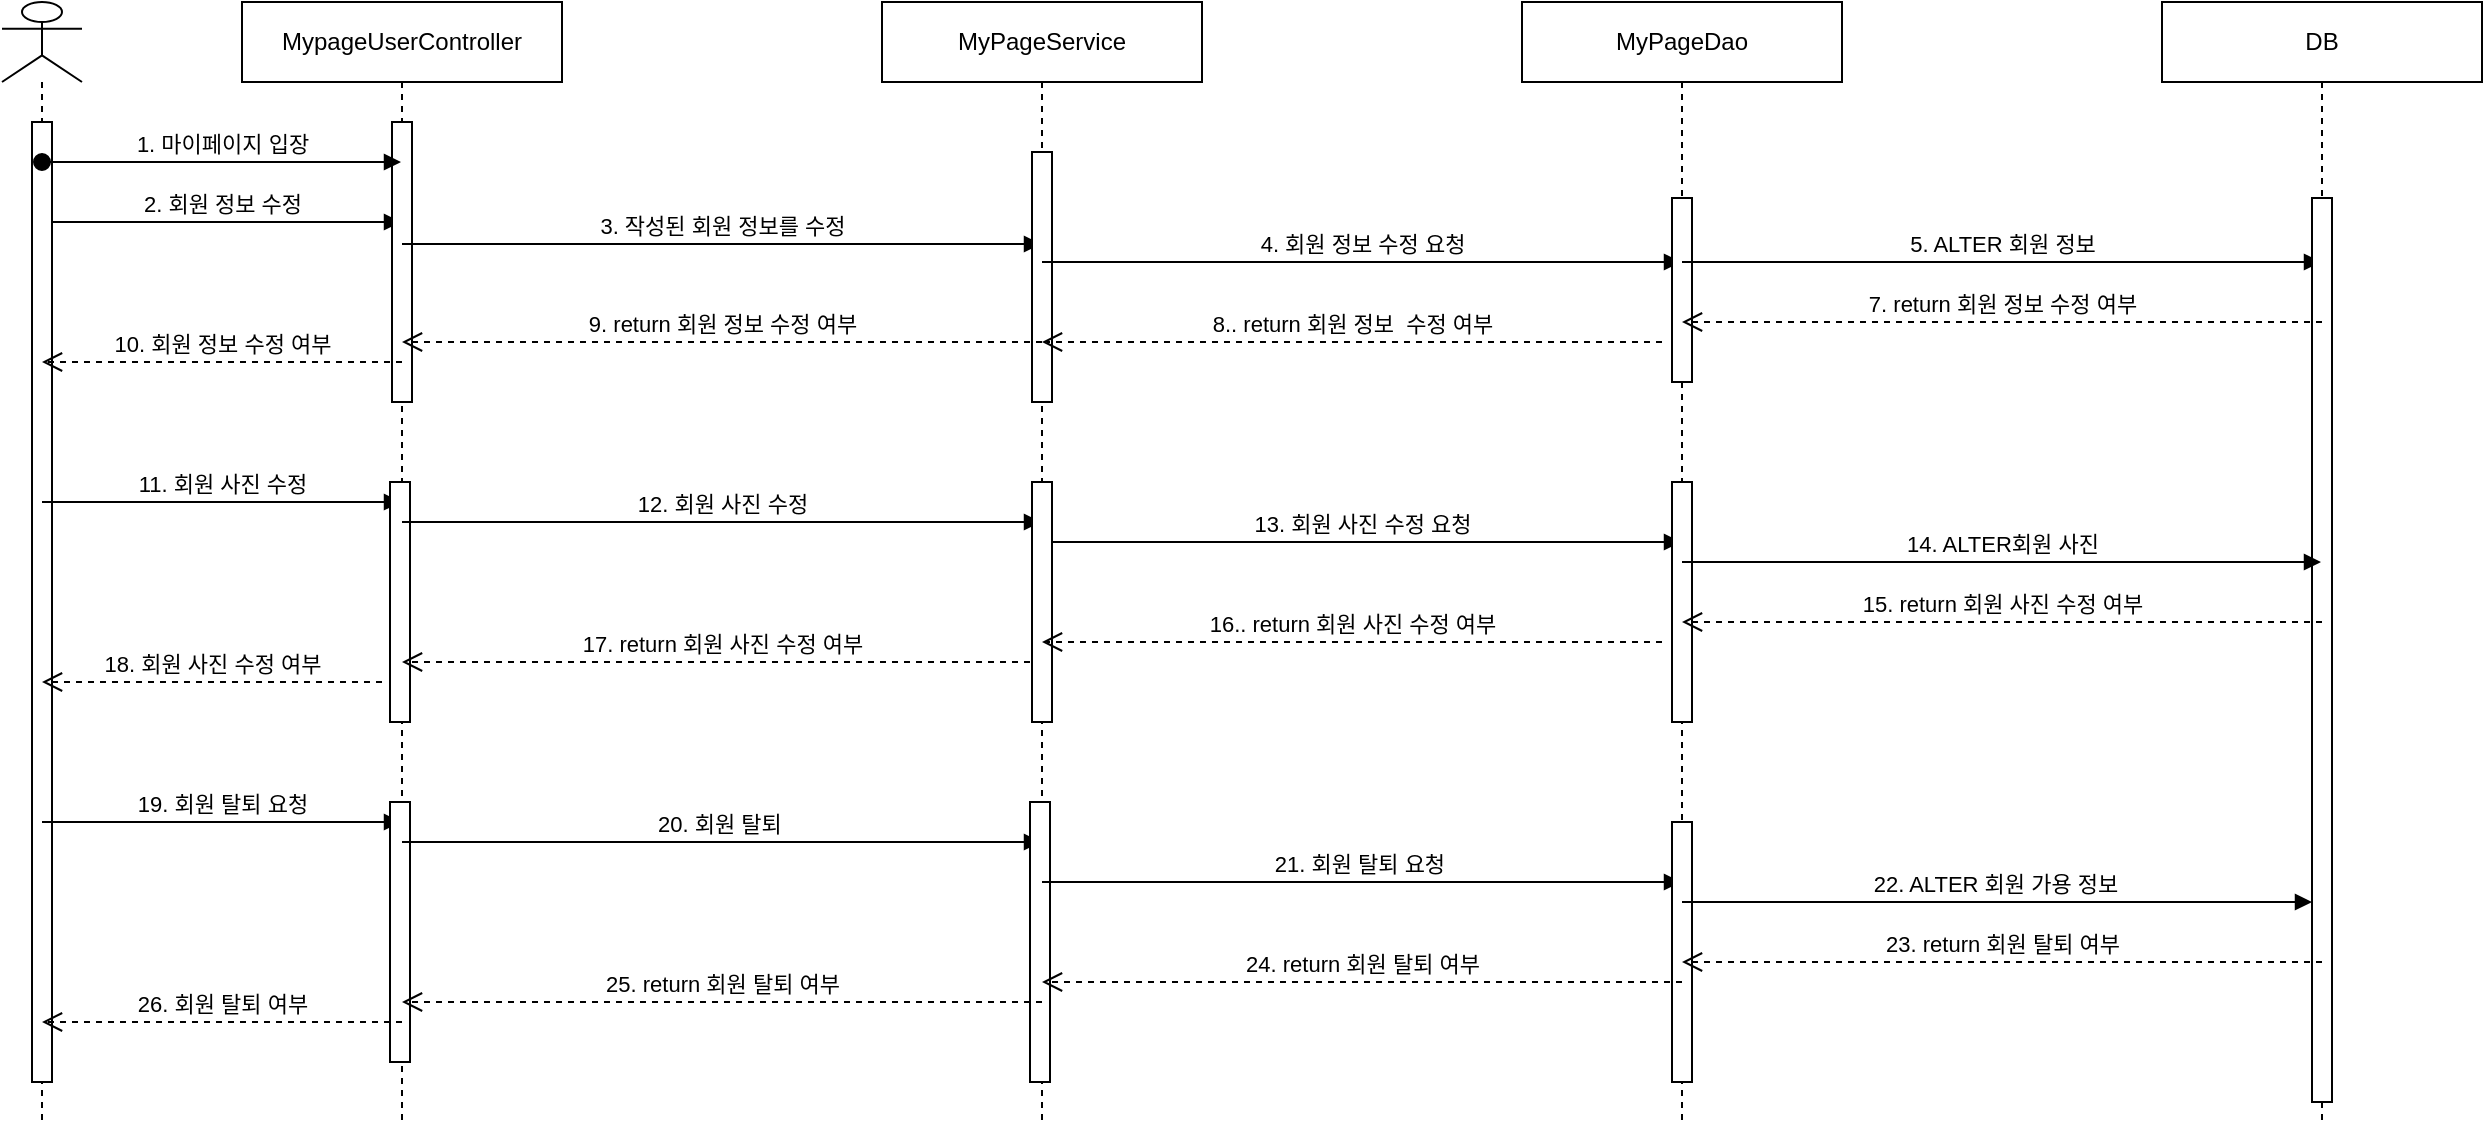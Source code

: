 <mxfile version="13.6.2" type="device" pages="4"><diagram id="kgpKYQtTHZ0yAKxKKP6v" name="Page-1"><mxGraphModel dx="1673" dy="832" grid="1" gridSize="10" guides="1" tooltips="1" connect="1" arrows="1" fold="1" page="1" pageScale="1" pageWidth="850" pageHeight="1100" math="0" shadow="0"><root><mxCell id="0"/><mxCell id="1" parent="0"/><mxCell id="eC_okCgWosBg_Hj4-I5X-3" value="" style="shape=umlLifeline;participant=umlActor;perimeter=lifelinePerimeter;whiteSpace=wrap;html=1;container=1;collapsible=0;recursiveResize=0;verticalAlign=top;spacingTop=36;outlineConnect=0;" vertex="1" parent="1"><mxGeometry x="80" y="40" width="40" height="560" as="geometry"/></mxCell><mxCell id="eC_okCgWosBg_Hj4-I5X-13" value="2. 회원 정보 수정" style="html=1;verticalAlign=bottom;endArrow=block;" edge="1" parent="eC_okCgWosBg_Hj4-I5X-3" target="eC_okCgWosBg_Hj4-I5X-4"><mxGeometry width="80" relative="1" as="geometry"><mxPoint x="20" y="110" as="sourcePoint"/><mxPoint x="100" y="110" as="targetPoint"/></mxGeometry></mxCell><mxCell id="eC_okCgWosBg_Hj4-I5X-21" value="" style="html=1;points=[];perimeter=orthogonalPerimeter;" vertex="1" parent="eC_okCgWosBg_Hj4-I5X-3"><mxGeometry x="15" y="60" width="10" height="480" as="geometry"/></mxCell><mxCell id="eC_okCgWosBg_Hj4-I5X-26" value="11. 회원 사진 수정" style="html=1;verticalAlign=bottom;endArrow=block;" edge="1" parent="eC_okCgWosBg_Hj4-I5X-3" target="eC_okCgWosBg_Hj4-I5X-4"><mxGeometry width="80" relative="1" as="geometry"><mxPoint x="20" y="250" as="sourcePoint"/><mxPoint x="100" y="250" as="targetPoint"/></mxGeometry></mxCell><mxCell id="eC_okCgWosBg_Hj4-I5X-35" value="19. 회원 탈퇴 요청" style="html=1;verticalAlign=bottom;endArrow=block;" edge="1" parent="eC_okCgWosBg_Hj4-I5X-3" target="eC_okCgWosBg_Hj4-I5X-4"><mxGeometry width="80" relative="1" as="geometry"><mxPoint x="20" y="410" as="sourcePoint"/><mxPoint x="100" y="410" as="targetPoint"/></mxGeometry></mxCell><mxCell id="eC_okCgWosBg_Hj4-I5X-4" value="MypageUserController" style="shape=umlLifeline;perimeter=lifelinePerimeter;whiteSpace=wrap;html=1;container=1;collapsible=0;recursiveResize=0;outlineConnect=0;" vertex="1" parent="1"><mxGeometry x="200" y="40" width="160" height="560" as="geometry"/></mxCell><mxCell id="eC_okCgWosBg_Hj4-I5X-9" value="" style="html=1;points=[];perimeter=orthogonalPerimeter;" vertex="1" parent="eC_okCgWosBg_Hj4-I5X-4"><mxGeometry x="75" y="60" width="10" height="140" as="geometry"/></mxCell><mxCell id="eC_okCgWosBg_Hj4-I5X-11" value="3. 작성된 회원 정보를 수정" style="html=1;verticalAlign=bottom;endArrow=block;" edge="1" parent="eC_okCgWosBg_Hj4-I5X-4"><mxGeometry width="80" relative="1" as="geometry"><mxPoint x="80" y="121" as="sourcePoint"/><mxPoint x="399.5" y="121" as="targetPoint"/></mxGeometry></mxCell><mxCell id="eC_okCgWosBg_Hj4-I5X-22" value="10. 회원 정보 수정 여부" style="html=1;verticalAlign=bottom;endArrow=open;dashed=1;endSize=8;" edge="1" parent="eC_okCgWosBg_Hj4-I5X-4" target="eC_okCgWosBg_Hj4-I5X-3"><mxGeometry relative="1" as="geometry"><mxPoint x="80" y="180" as="sourcePoint"/><mxPoint y="180" as="targetPoint"/></mxGeometry></mxCell><mxCell id="eC_okCgWosBg_Hj4-I5X-23" value="" style="html=1;points=[];perimeter=orthogonalPerimeter;" vertex="1" parent="eC_okCgWosBg_Hj4-I5X-4"><mxGeometry x="74" y="240" width="10" height="120" as="geometry"/></mxCell><mxCell id="eC_okCgWosBg_Hj4-I5X-24" value="" style="html=1;points=[];perimeter=orthogonalPerimeter;" vertex="1" parent="eC_okCgWosBg_Hj4-I5X-4"><mxGeometry x="74" y="400" width="10" height="130" as="geometry"/></mxCell><mxCell id="eC_okCgWosBg_Hj4-I5X-27" value="12. 회원 사진 수정" style="html=1;verticalAlign=bottom;endArrow=block;" edge="1" parent="eC_okCgWosBg_Hj4-I5X-4" target="eC_okCgWosBg_Hj4-I5X-6"><mxGeometry width="80" relative="1" as="geometry"><mxPoint x="80" y="260" as="sourcePoint"/><mxPoint x="160" y="260" as="targetPoint"/></mxGeometry></mxCell><mxCell id="eC_okCgWosBg_Hj4-I5X-37" value="20. 회원 탈퇴&amp;nbsp;" style="html=1;verticalAlign=bottom;endArrow=block;" edge="1" parent="eC_okCgWosBg_Hj4-I5X-4" target="eC_okCgWosBg_Hj4-I5X-6"><mxGeometry width="80" relative="1" as="geometry"><mxPoint x="80" y="420" as="sourcePoint"/><mxPoint x="160" y="420" as="targetPoint"/></mxGeometry></mxCell><mxCell id="eC_okCgWosBg_Hj4-I5X-44" value="26. 회원 탈퇴 여부" style="html=1;verticalAlign=bottom;endArrow=open;dashed=1;endSize=8;" edge="1" parent="eC_okCgWosBg_Hj4-I5X-4" target="eC_okCgWosBg_Hj4-I5X-3"><mxGeometry relative="1" as="geometry"><mxPoint x="80" y="510" as="sourcePoint"/><mxPoint y="510" as="targetPoint"/></mxGeometry></mxCell><mxCell id="eC_okCgWosBg_Hj4-I5X-5" value="1. 마이페이지 입장" style="html=1;verticalAlign=bottom;startArrow=oval;startFill=1;endArrow=block;startSize=8;" edge="1" parent="1" target="eC_okCgWosBg_Hj4-I5X-4"><mxGeometry width="60" relative="1" as="geometry"><mxPoint x="100" y="120" as="sourcePoint"/><mxPoint x="160" y="120" as="targetPoint"/></mxGeometry></mxCell><mxCell id="eC_okCgWosBg_Hj4-I5X-6" value="MyPageService" style="shape=umlLifeline;perimeter=lifelinePerimeter;whiteSpace=wrap;html=1;container=1;collapsible=0;recursiveResize=0;outlineConnect=0;" vertex="1" parent="1"><mxGeometry x="520" y="40" width="160" height="560" as="geometry"/></mxCell><mxCell id="eC_okCgWosBg_Hj4-I5X-12" value="" style="html=1;points=[];perimeter=orthogonalPerimeter;" vertex="1" parent="eC_okCgWosBg_Hj4-I5X-6"><mxGeometry x="75" y="75" width="10" height="125" as="geometry"/></mxCell><mxCell id="eC_okCgWosBg_Hj4-I5X-14" value="4. 회원 정보 수정 요청" style="html=1;verticalAlign=bottom;endArrow=block;" edge="1" parent="eC_okCgWosBg_Hj4-I5X-6" target="eC_okCgWosBg_Hj4-I5X-7"><mxGeometry width="80" relative="1" as="geometry"><mxPoint x="80" y="130" as="sourcePoint"/><mxPoint x="160" y="130" as="targetPoint"/></mxGeometry></mxCell><mxCell id="eC_okCgWosBg_Hj4-I5X-20" value="9. return 회원 정보 수정 여부" style="html=1;verticalAlign=bottom;endArrow=open;dashed=1;endSize=8;" edge="1" parent="eC_okCgWosBg_Hj4-I5X-6" target="eC_okCgWosBg_Hj4-I5X-4"><mxGeometry relative="1" as="geometry"><mxPoint x="80" y="170" as="sourcePoint"/><mxPoint y="170" as="targetPoint"/></mxGeometry></mxCell><mxCell id="eC_okCgWosBg_Hj4-I5X-29" value="13. 회원 사진 수정 요청" style="html=1;verticalAlign=bottom;endArrow=block;" edge="1" parent="eC_okCgWosBg_Hj4-I5X-6" target="eC_okCgWosBg_Hj4-I5X-7"><mxGeometry width="80" relative="1" as="geometry"><mxPoint x="80" y="270" as="sourcePoint"/><mxPoint x="160" y="270" as="targetPoint"/></mxGeometry></mxCell><mxCell id="eC_okCgWosBg_Hj4-I5X-33" value="17. return 회원 사진 수정 여부" style="html=1;verticalAlign=bottom;endArrow=open;dashed=1;endSize=8;" edge="1" parent="eC_okCgWosBg_Hj4-I5X-6" target="eC_okCgWosBg_Hj4-I5X-4"><mxGeometry relative="1" as="geometry"><mxPoint x="80" y="330" as="sourcePoint"/><mxPoint y="330" as="targetPoint"/></mxGeometry></mxCell><mxCell id="eC_okCgWosBg_Hj4-I5X-36" value="" style="html=1;points=[];perimeter=orthogonalPerimeter;" vertex="1" parent="eC_okCgWosBg_Hj4-I5X-6"><mxGeometry x="74" y="400" width="10" height="140" as="geometry"/></mxCell><mxCell id="eC_okCgWosBg_Hj4-I5X-38" value="21. 회원 탈퇴 요청&amp;nbsp;" style="html=1;verticalAlign=bottom;endArrow=block;" edge="1" parent="eC_okCgWosBg_Hj4-I5X-6" target="eC_okCgWosBg_Hj4-I5X-7"><mxGeometry width="80" relative="1" as="geometry"><mxPoint x="80" y="440" as="sourcePoint"/><mxPoint x="160" y="440" as="targetPoint"/></mxGeometry></mxCell><mxCell id="eC_okCgWosBg_Hj4-I5X-43" value="25. return 회원 탈퇴 여부" style="html=1;verticalAlign=bottom;endArrow=open;dashed=1;endSize=8;" edge="1" parent="eC_okCgWosBg_Hj4-I5X-6" target="eC_okCgWosBg_Hj4-I5X-4"><mxGeometry relative="1" as="geometry"><mxPoint x="80" y="500" as="sourcePoint"/><mxPoint y="500" as="targetPoint"/></mxGeometry></mxCell><mxCell id="eC_okCgWosBg_Hj4-I5X-7" value="MyPageDao" style="shape=umlLifeline;perimeter=lifelinePerimeter;whiteSpace=wrap;html=1;container=1;collapsible=0;recursiveResize=0;outlineConnect=0;" vertex="1" parent="1"><mxGeometry x="840" y="40" width="160" height="560" as="geometry"/></mxCell><mxCell id="eC_okCgWosBg_Hj4-I5X-15" value="" style="html=1;points=[];perimeter=orthogonalPerimeter;" vertex="1" parent="eC_okCgWosBg_Hj4-I5X-7"><mxGeometry x="75" y="98" width="10" height="92" as="geometry"/></mxCell><mxCell id="eC_okCgWosBg_Hj4-I5X-17" value="5. ALTER 회원 정보" style="html=1;verticalAlign=bottom;endArrow=block;" edge="1" parent="eC_okCgWosBg_Hj4-I5X-7" target="eC_okCgWosBg_Hj4-I5X-8"><mxGeometry width="80" relative="1" as="geometry"><mxPoint x="80" y="130" as="sourcePoint"/><mxPoint x="160" y="130" as="targetPoint"/></mxGeometry></mxCell><mxCell id="eC_okCgWosBg_Hj4-I5X-28" value="" style="html=1;points=[];perimeter=orthogonalPerimeter;" vertex="1" parent="eC_okCgWosBg_Hj4-I5X-7"><mxGeometry x="75" y="240" width="10" height="120" as="geometry"/></mxCell><mxCell id="eC_okCgWosBg_Hj4-I5X-39" value="" style="html=1;points=[];perimeter=orthogonalPerimeter;" vertex="1" parent="eC_okCgWosBg_Hj4-I5X-7"><mxGeometry x="75" y="410" width="10" height="130" as="geometry"/></mxCell><mxCell id="eC_okCgWosBg_Hj4-I5X-40" value="22. ALTER 회원 가용 정보&amp;nbsp;" style="html=1;verticalAlign=bottom;endArrow=block;" edge="1" parent="eC_okCgWosBg_Hj4-I5X-7" target="eC_okCgWosBg_Hj4-I5X-16"><mxGeometry width="80" relative="1" as="geometry"><mxPoint x="80" y="450" as="sourcePoint"/><mxPoint x="160" y="450" as="targetPoint"/></mxGeometry></mxCell><mxCell id="eC_okCgWosBg_Hj4-I5X-42" value="24. return 회원 탈퇴 여부" style="html=1;verticalAlign=bottom;endArrow=open;dashed=1;endSize=8;" edge="1" parent="eC_okCgWosBg_Hj4-I5X-7" target="eC_okCgWosBg_Hj4-I5X-6"><mxGeometry relative="1" as="geometry"><mxPoint x="80" y="490" as="sourcePoint"/><mxPoint y="490" as="targetPoint"/></mxGeometry></mxCell><mxCell id="eC_okCgWosBg_Hj4-I5X-8" value="DB" style="shape=umlLifeline;perimeter=lifelinePerimeter;whiteSpace=wrap;html=1;container=1;collapsible=0;recursiveResize=0;outlineConnect=0;" vertex="1" parent="1"><mxGeometry x="1160" y="40" width="160" height="560" as="geometry"/></mxCell><mxCell id="eC_okCgWosBg_Hj4-I5X-16" value="" style="html=1;points=[];perimeter=orthogonalPerimeter;" vertex="1" parent="eC_okCgWosBg_Hj4-I5X-8"><mxGeometry x="75" y="98" width="10" height="452" as="geometry"/></mxCell><mxCell id="eC_okCgWosBg_Hj4-I5X-18" value="7. return 회원 정보 수정 여부" style="html=1;verticalAlign=bottom;endArrow=open;dashed=1;endSize=8;" edge="1" parent="eC_okCgWosBg_Hj4-I5X-8" target="eC_okCgWosBg_Hj4-I5X-7"><mxGeometry relative="1" as="geometry"><mxPoint x="80" y="160" as="sourcePoint"/><mxPoint y="160" as="targetPoint"/></mxGeometry></mxCell><mxCell id="eC_okCgWosBg_Hj4-I5X-31" value="15. return 회원 사진 수정 여부" style="html=1;verticalAlign=bottom;endArrow=open;dashed=1;endSize=8;" edge="1" parent="eC_okCgWosBg_Hj4-I5X-8" target="eC_okCgWosBg_Hj4-I5X-7"><mxGeometry relative="1" as="geometry"><mxPoint x="80" y="310" as="sourcePoint"/><mxPoint y="310" as="targetPoint"/></mxGeometry></mxCell><mxCell id="eC_okCgWosBg_Hj4-I5X-41" value="23. return 회원 탈퇴 여부" style="html=1;verticalAlign=bottom;endArrow=open;dashed=1;endSize=8;" edge="1" parent="eC_okCgWosBg_Hj4-I5X-8" target="eC_okCgWosBg_Hj4-I5X-7"><mxGeometry relative="1" as="geometry"><mxPoint x="80" y="480" as="sourcePoint"/><mxPoint y="480" as="targetPoint"/></mxGeometry></mxCell><mxCell id="eC_okCgWosBg_Hj4-I5X-19" value="8.. return 회원 정보&amp;nbsp; 수정 여부" style="html=1;verticalAlign=bottom;endArrow=open;dashed=1;endSize=8;" edge="1" parent="1" target="eC_okCgWosBg_Hj4-I5X-6"><mxGeometry relative="1" as="geometry"><mxPoint x="910" y="210" as="sourcePoint"/><mxPoint x="830" y="210" as="targetPoint"/></mxGeometry></mxCell><mxCell id="eC_okCgWosBg_Hj4-I5X-25" value="" style="html=1;points=[];perimeter=orthogonalPerimeter;" vertex="1" parent="1"><mxGeometry x="595" y="280" width="10" height="120" as="geometry"/></mxCell><mxCell id="eC_okCgWosBg_Hj4-I5X-30" value="14. ALTER회원 사진" style="html=1;verticalAlign=bottom;endArrow=block;" edge="1" parent="1" source="eC_okCgWosBg_Hj4-I5X-7" target="eC_okCgWosBg_Hj4-I5X-8"><mxGeometry width="80" relative="1" as="geometry"><mxPoint x="960" y="320" as="sourcePoint"/><mxPoint x="990" y="320" as="targetPoint"/></mxGeometry></mxCell><mxCell id="eC_okCgWosBg_Hj4-I5X-32" value="16.. return 회원 사진 수정 여부" style="html=1;verticalAlign=bottom;endArrow=open;dashed=1;endSize=8;" edge="1" parent="1" target="eC_okCgWosBg_Hj4-I5X-6"><mxGeometry relative="1" as="geometry"><mxPoint x="910" y="360" as="sourcePoint"/><mxPoint x="830" y="360" as="targetPoint"/></mxGeometry></mxCell><mxCell id="eC_okCgWosBg_Hj4-I5X-34" value="18. 회원 사진 수정 여부" style="html=1;verticalAlign=bottom;endArrow=open;dashed=1;endSize=8;" edge="1" parent="1" target="eC_okCgWosBg_Hj4-I5X-3"><mxGeometry relative="1" as="geometry"><mxPoint x="270" y="380" as="sourcePoint"/><mxPoint x="190" y="380" as="targetPoint"/></mxGeometry></mxCell></root></mxGraphModel></diagram><diagram id="vjr-EgpNtRM4bZdEem1f" name="Page-2"><mxGraphModel dx="1422" dy="707" grid="1" gridSize="10" guides="1" tooltips="1" connect="1" arrows="1" fold="1" page="1" pageScale="1" pageWidth="827" pageHeight="1169" math="0" shadow="0"><root><mxCell id="rtmdli0XqZvMFBu3m4T_-0"/><mxCell id="rtmdli0XqZvMFBu3m4T_-1" parent="rtmdli0XqZvMFBu3m4T_-0"/><mxCell id="3l-BgpG4sRQd1noWU9ol-0" value="" style="shape=umlLifeline;participant=umlActor;perimeter=lifelinePerimeter;whiteSpace=wrap;html=1;container=1;collapsible=0;recursiveResize=0;verticalAlign=top;spacingTop=36;outlineConnect=0;" vertex="1" parent="rtmdli0XqZvMFBu3m4T_-1"><mxGeometry x="80" y="40" width="40" height="680" as="geometry"/></mxCell><mxCell id="3l-BgpG4sRQd1noWU9ol-2" value="" style="html=1;points=[];perimeter=orthogonalPerimeter;" vertex="1" parent="3l-BgpG4sRQd1noWU9ol-0"><mxGeometry x="15" y="60" width="10" height="600" as="geometry"/></mxCell><mxCell id="3l-BgpG4sRQd1noWU9ol-3" value="9. QnA 디테일 보기" style="html=1;verticalAlign=bottom;endArrow=block;" edge="1" parent="3l-BgpG4sRQd1noWU9ol-0"><mxGeometry width="80" relative="1" as="geometry"><mxPoint x="20" y="225" as="sourcePoint"/><mxPoint x="199.5" y="225" as="targetPoint"/></mxGeometry></mxCell><mxCell id="3l-BgpG4sRQd1noWU9ol-4" value="17. QnA작성하기" style="html=1;verticalAlign=bottom;endArrow=block;" edge="1" parent="3l-BgpG4sRQd1noWU9ol-0"><mxGeometry width="80" relative="1" as="geometry"><mxPoint x="20.5" y="360" as="sourcePoint"/><mxPoint x="200" y="360" as="targetPoint"/></mxGeometry></mxCell><mxCell id="3l-BgpG4sRQd1noWU9ol-44" value="25. QnA 수정하기" style="html=1;verticalAlign=bottom;endArrow=block;" edge="1" parent="3l-BgpG4sRQd1noWU9ol-0" target="3l-BgpG4sRQd1noWU9ol-5"><mxGeometry width="80" relative="1" as="geometry"><mxPoint x="20" y="490" as="sourcePoint"/><mxPoint x="100" y="490" as="targetPoint"/></mxGeometry></mxCell><mxCell id="3l-BgpG4sRQd1noWU9ol-5" value="MypageO3Controller" style="shape=umlLifeline;perimeter=lifelinePerimeter;whiteSpace=wrap;html=1;container=1;collapsible=0;recursiveResize=0;outlineConnect=0;" vertex="1" parent="rtmdli0XqZvMFBu3m4T_-1"><mxGeometry x="200" y="40" width="160" height="700" as="geometry"/></mxCell><mxCell id="3l-BgpG4sRQd1noWU9ol-6" value="" style="html=1;points=[];perimeter=orthogonalPerimeter;" vertex="1" parent="3l-BgpG4sRQd1noWU9ol-5"><mxGeometry x="75" y="60" width="10" height="140" as="geometry"/></mxCell><mxCell id="3l-BgpG4sRQd1noWU9ol-8" value="8. QnA 목록" style="html=1;verticalAlign=bottom;endArrow=open;dashed=1;endSize=8;" edge="1" parent="3l-BgpG4sRQd1noWU9ol-5"><mxGeometry relative="1" as="geometry"><mxPoint x="80" y="171" as="sourcePoint"/><mxPoint x="-100.5" y="171" as="targetPoint"/></mxGeometry></mxCell><mxCell id="3l-BgpG4sRQd1noWU9ol-9" value="" style="html=1;points=[];perimeter=orthogonalPerimeter;" vertex="1" parent="3l-BgpG4sRQd1noWU9ol-5"><mxGeometry x="74" y="215" width="10" height="120" as="geometry"/></mxCell><mxCell id="3l-BgpG4sRQd1noWU9ol-10" value="" style="html=1;points=[];perimeter=orthogonalPerimeter;" vertex="1" parent="3l-BgpG4sRQd1noWU9ol-5"><mxGeometry x="74.5" y="350" width="10" height="110" as="geometry"/></mxCell><mxCell id="3l-BgpG4sRQd1noWU9ol-11" value="10. QnA 상세 정보 조회" style="html=1;verticalAlign=bottom;endArrow=block;" edge="1" parent="3l-BgpG4sRQd1noWU9ol-5"><mxGeometry width="80" relative="1" as="geometry"><mxPoint x="80" y="235" as="sourcePoint"/><mxPoint x="399.5" y="235" as="targetPoint"/></mxGeometry></mxCell><mxCell id="3l-BgpG4sRQd1noWU9ol-12" value="18. QnA 삽입 요청" style="html=1;verticalAlign=bottom;endArrow=block;" edge="1" parent="3l-BgpG4sRQd1noWU9ol-5"><mxGeometry width="80" relative="1" as="geometry"><mxPoint x="80.5" y="370" as="sourcePoint"/><mxPoint x="400" y="370" as="targetPoint"/></mxGeometry></mxCell><mxCell id="3l-BgpG4sRQd1noWU9ol-13" value="24.&amp;nbsp;&amp;nbsp;QnA 등록 여부" style="html=1;verticalAlign=bottom;endArrow=open;dashed=1;endSize=8;" edge="1" parent="3l-BgpG4sRQd1noWU9ol-5"><mxGeometry relative="1" as="geometry"><mxPoint x="80.5" y="444" as="sourcePoint"/><mxPoint x="-100" y="444" as="targetPoint"/></mxGeometry></mxCell><mxCell id="3l-BgpG4sRQd1noWU9ol-43" value="" style="html=1;points=[];perimeter=orthogonalPerimeter;" vertex="1" parent="3l-BgpG4sRQd1noWU9ol-5"><mxGeometry x="75" y="480" width="10" height="90" as="geometry"/></mxCell><mxCell id="3l-BgpG4sRQd1noWU9ol-46" value="26. QnA 수정" style="html=1;verticalAlign=bottom;endArrow=block;" edge="1" parent="3l-BgpG4sRQd1noWU9ol-5" target="3l-BgpG4sRQd1noWU9ol-15"><mxGeometry width="80" relative="1" as="geometry"><mxPoint x="80" y="500" as="sourcePoint"/><mxPoint x="160" y="500" as="targetPoint"/></mxGeometry></mxCell><mxCell id="3l-BgpG4sRQd1noWU9ol-53" value="32&amp;nbsp; QnA수정 성공 여부" style="html=1;verticalAlign=bottom;endArrow=open;dashed=1;endSize=8;" edge="1" parent="3l-BgpG4sRQd1noWU9ol-5" target="3l-BgpG4sRQd1noWU9ol-0"><mxGeometry relative="1" as="geometry"><mxPoint x="80" y="540" as="sourcePoint"/><mxPoint y="540" as="targetPoint"/></mxGeometry></mxCell><mxCell id="3l-BgpG4sRQd1noWU9ol-62" value="" style="html=1;points=[];perimeter=orthogonalPerimeter;" vertex="1" parent="3l-BgpG4sRQd1noWU9ol-5"><mxGeometry x="74" y="582" width="10" height="80" as="geometry"/></mxCell><mxCell id="3l-BgpG4sRQd1noWU9ol-14" value="1. QnA페이지 입장" style="html=1;verticalAlign=bottom;startArrow=oval;startFill=1;endArrow=block;startSize=8;" edge="1" parent="rtmdli0XqZvMFBu3m4T_-1" target="3l-BgpG4sRQd1noWU9ol-5"><mxGeometry width="60" relative="1" as="geometry"><mxPoint x="100" y="120" as="sourcePoint"/><mxPoint x="160" y="120" as="targetPoint"/></mxGeometry></mxCell><mxCell id="3l-BgpG4sRQd1noWU9ol-15" value="MyPageService" style="shape=umlLifeline;perimeter=lifelinePerimeter;whiteSpace=wrap;html=1;container=1;collapsible=0;recursiveResize=0;outlineConnect=0;" vertex="1" parent="rtmdli0XqZvMFBu3m4T_-1"><mxGeometry x="520" y="40" width="160" height="680" as="geometry"/></mxCell><mxCell id="3l-BgpG4sRQd1noWU9ol-16" value="" style="html=1;points=[];perimeter=orthogonalPerimeter;" vertex="1" parent="3l-BgpG4sRQd1noWU9ol-15"><mxGeometry x="75" y="75" width="10" height="125" as="geometry"/></mxCell><mxCell id="3l-BgpG4sRQd1noWU9ol-18" value="7.&amp;nbsp;&amp;nbsp;return QnA 목록" style="html=1;verticalAlign=bottom;endArrow=open;dashed=1;endSize=8;" edge="1" parent="3l-BgpG4sRQd1noWU9ol-15"><mxGeometry relative="1" as="geometry"><mxPoint x="80" y="164" as="sourcePoint"/><mxPoint x="-240.5" y="164" as="targetPoint"/></mxGeometry></mxCell><mxCell id="3l-BgpG4sRQd1noWU9ol-19" value="11. QnA 상세 정보 요청" style="html=1;verticalAlign=bottom;endArrow=block;" edge="1" parent="3l-BgpG4sRQd1noWU9ol-15"><mxGeometry width="80" relative="1" as="geometry"><mxPoint x="80" y="245" as="sourcePoint"/><mxPoint x="399.5" y="245" as="targetPoint"/></mxGeometry></mxCell><mxCell id="3l-BgpG4sRQd1noWU9ol-20" value="15.&amp;nbsp;return QnA 상세 정보" style="html=1;verticalAlign=bottom;endArrow=open;dashed=1;endSize=8;" edge="1" parent="3l-BgpG4sRQd1noWU9ol-15"><mxGeometry relative="1" as="geometry"><mxPoint x="80" y="305" as="sourcePoint"/><mxPoint x="-240.5" y="305" as="targetPoint"/></mxGeometry></mxCell><mxCell id="3l-BgpG4sRQd1noWU9ol-21" value="" style="html=1;points=[];perimeter=orthogonalPerimeter;" vertex="1" parent="3l-BgpG4sRQd1noWU9ol-15"><mxGeometry x="74.5" y="350" width="10" height="100" as="geometry"/></mxCell><mxCell id="3l-BgpG4sRQd1noWU9ol-22" value="19. QnA 삽입 요청" style="html=1;verticalAlign=bottom;endArrow=block;" edge="1" parent="3l-BgpG4sRQd1noWU9ol-15"><mxGeometry width="80" relative="1" as="geometry"><mxPoint x="80.5" y="390" as="sourcePoint"/><mxPoint x="400" y="390" as="targetPoint"/></mxGeometry></mxCell><mxCell id="3l-BgpG4sRQd1noWU9ol-23" value="23.return QnA&amp;nbsp; 삽입 성공 여부" style="html=1;verticalAlign=bottom;endArrow=open;dashed=1;endSize=8;" edge="1" parent="3l-BgpG4sRQd1noWU9ol-15"><mxGeometry relative="1" as="geometry"><mxPoint x="80.5" y="435" as="sourcePoint"/><mxPoint x="-240" y="435" as="targetPoint"/></mxGeometry></mxCell><mxCell id="3l-BgpG4sRQd1noWU9ol-45" value="" style="html=1;points=[];perimeter=orthogonalPerimeter;" vertex="1" parent="3l-BgpG4sRQd1noWU9ol-15"><mxGeometry x="75" y="480" width="10" height="80" as="geometry"/></mxCell><mxCell id="3l-BgpG4sRQd1noWU9ol-47" value="27. QnA 수정 요청&amp;nbsp;" style="html=1;verticalAlign=bottom;endArrow=block;" edge="1" parent="3l-BgpG4sRQd1noWU9ol-15" target="3l-BgpG4sRQd1noWU9ol-24"><mxGeometry width="80" relative="1" as="geometry"><mxPoint x="80" y="510" as="sourcePoint"/><mxPoint x="160" y="510" as="targetPoint"/></mxGeometry></mxCell><mxCell id="3l-BgpG4sRQd1noWU9ol-52" value="31.&amp;nbsp;return QnA수정 성공 여부" style="html=1;verticalAlign=bottom;endArrow=open;dashed=1;endSize=8;" edge="1" parent="3l-BgpG4sRQd1noWU9ol-15" target="3l-BgpG4sRQd1noWU9ol-5"><mxGeometry relative="1" as="geometry"><mxPoint x="80" y="540" as="sourcePoint"/><mxPoint y="540" as="targetPoint"/></mxGeometry></mxCell><mxCell id="3l-BgpG4sRQd1noWU9ol-63" value="" style="html=1;points=[];perimeter=orthogonalPerimeter;" vertex="1" parent="3l-BgpG4sRQd1noWU9ol-15"><mxGeometry x="75" y="589" width="10" height="80" as="geometry"/></mxCell><mxCell id="3l-BgpG4sRQd1noWU9ol-24" value="MyPageDao" style="shape=umlLifeline;perimeter=lifelinePerimeter;whiteSpace=wrap;html=1;container=1;collapsible=0;recursiveResize=0;outlineConnect=0;" vertex="1" parent="rtmdli0XqZvMFBu3m4T_-1"><mxGeometry x="840" y="40" width="160" height="680" as="geometry"/></mxCell><mxCell id="3l-BgpG4sRQd1noWU9ol-25" value="" style="html=1;points=[];perimeter=orthogonalPerimeter;" vertex="1" parent="3l-BgpG4sRQd1noWU9ol-24"><mxGeometry x="75" y="98" width="10" height="92" as="geometry"/></mxCell><mxCell id="3l-BgpG4sRQd1noWU9ol-26" value="4. SELECT QnA목록" style="html=1;verticalAlign=bottom;endArrow=block;" edge="1" parent="3l-BgpG4sRQd1noWU9ol-24"><mxGeometry width="80" relative="1" as="geometry"><mxPoint x="80" y="122" as="sourcePoint"/><mxPoint x="399.5" y="122" as="targetPoint"/></mxGeometry></mxCell><mxCell id="3l-BgpG4sRQd1noWU9ol-27" value="" style="html=1;points=[];perimeter=orthogonalPerimeter;" vertex="1" parent="3l-BgpG4sRQd1noWU9ol-24"><mxGeometry x="75" y="215" width="10" height="120" as="geometry"/></mxCell><mxCell id="3l-BgpG4sRQd1noWU9ol-28" value="" style="html=1;points=[];perimeter=orthogonalPerimeter;" vertex="1" parent="3l-BgpG4sRQd1noWU9ol-24"><mxGeometry x="75.5" y="360" width="10" height="90" as="geometry"/></mxCell><mxCell id="3l-BgpG4sRQd1noWU9ol-29" value="20. INSERT QnA" style="html=1;verticalAlign=bottom;endArrow=block;" edge="1" parent="3l-BgpG4sRQd1noWU9ol-24"><mxGeometry width="80" relative="1" as="geometry"><mxPoint x="80.5" y="400" as="sourcePoint"/><mxPoint x="395.5" y="400" as="targetPoint"/></mxGeometry></mxCell><mxCell id="3l-BgpG4sRQd1noWU9ol-30" value="22.return&amp;nbsp; 삽입 성공 여부" style="html=1;verticalAlign=bottom;endArrow=open;dashed=1;endSize=8;" edge="1" parent="3l-BgpG4sRQd1noWU9ol-24"><mxGeometry relative="1" as="geometry"><mxPoint x="80.5" y="430" as="sourcePoint"/><mxPoint x="-240" y="430" as="targetPoint"/></mxGeometry></mxCell><mxCell id="3l-BgpG4sRQd1noWU9ol-48" value="" style="html=1;points=[];perimeter=orthogonalPerimeter;" vertex="1" parent="3l-BgpG4sRQd1noWU9ol-24"><mxGeometry x="76" y="490" width="10" height="80" as="geometry"/></mxCell><mxCell id="3l-BgpG4sRQd1noWU9ol-49" value="28. ALTER QnA" style="html=1;verticalAlign=bottom;endArrow=block;" edge="1" parent="3l-BgpG4sRQd1noWU9ol-24" target="3l-BgpG4sRQd1noWU9ol-31"><mxGeometry width="80" relative="1" as="geometry"><mxPoint x="80" y="520" as="sourcePoint"/><mxPoint x="160" y="520" as="targetPoint"/></mxGeometry></mxCell><mxCell id="3l-BgpG4sRQd1noWU9ol-51" value="30.&amp;nbsp;return QnA수정 성공 여부" style="html=1;verticalAlign=bottom;endArrow=open;dashed=1;endSize=8;" edge="1" parent="3l-BgpG4sRQd1noWU9ol-24" target="3l-BgpG4sRQd1noWU9ol-15"><mxGeometry relative="1" as="geometry"><mxPoint x="80" y="540" as="sourcePoint"/><mxPoint y="540" as="targetPoint"/></mxGeometry></mxCell><mxCell id="3l-BgpG4sRQd1noWU9ol-64" value="" style="html=1;points=[];perimeter=orthogonalPerimeter;" vertex="1" parent="3l-BgpG4sRQd1noWU9ol-24"><mxGeometry x="76" y="596" width="10" height="80" as="geometry"/></mxCell><mxCell id="3l-BgpG4sRQd1noWU9ol-31" value="DB" style="shape=umlLifeline;perimeter=lifelinePerimeter;whiteSpace=wrap;html=1;container=1;collapsible=0;recursiveResize=0;outlineConnect=0;" vertex="1" parent="rtmdli0XqZvMFBu3m4T_-1"><mxGeometry x="1160" y="40" width="160" height="680" as="geometry"/></mxCell><mxCell id="3l-BgpG4sRQd1noWU9ol-32" value="" style="html=1;points=[];perimeter=orthogonalPerimeter;" vertex="1" parent="3l-BgpG4sRQd1noWU9ol-31"><mxGeometry x="75" y="98" width="10" height="542" as="geometry"/></mxCell><mxCell id="3l-BgpG4sRQd1noWU9ol-33" value="5. return QnA 목록" style="html=1;verticalAlign=bottom;endArrow=open;dashed=1;endSize=8;" edge="1" parent="3l-BgpG4sRQd1noWU9ol-31"><mxGeometry relative="1" as="geometry"><mxPoint x="80" y="146" as="sourcePoint"/><mxPoint x="-240.5" y="146" as="targetPoint"/></mxGeometry></mxCell><mxCell id="3l-BgpG4sRQd1noWU9ol-34" value="13.&amp;nbsp;return QnA 상세 정보" style="html=1;verticalAlign=bottom;endArrow=open;dashed=1;endSize=8;" edge="1" parent="3l-BgpG4sRQd1noWU9ol-31"><mxGeometry relative="1" as="geometry"><mxPoint x="80" y="285" as="sourcePoint"/><mxPoint x="-240.5" y="285" as="targetPoint"/></mxGeometry></mxCell><mxCell id="3l-BgpG4sRQd1noWU9ol-35" value="21. return 삽입 성공 여부" style="html=1;verticalAlign=bottom;endArrow=open;dashed=1;endSize=8;" edge="1" parent="3l-BgpG4sRQd1noWU9ol-31"><mxGeometry relative="1" as="geometry"><mxPoint x="80.5" y="421" as="sourcePoint"/><mxPoint x="-240" y="421" as="targetPoint"/></mxGeometry></mxCell><mxCell id="3l-BgpG4sRQd1noWU9ol-50" value="29. return QnA수정 성공 여부" style="html=1;verticalAlign=bottom;endArrow=open;dashed=1;endSize=8;" edge="1" parent="3l-BgpG4sRQd1noWU9ol-31" target="3l-BgpG4sRQd1noWU9ol-24"><mxGeometry relative="1" as="geometry"><mxPoint x="80" y="540" as="sourcePoint"/><mxPoint y="540" as="targetPoint"/></mxGeometry></mxCell><mxCell id="3l-BgpG4sRQd1noWU9ol-36" value="6.&amp;nbsp;&amp;nbsp;return QnA 목록" style="html=1;verticalAlign=bottom;endArrow=open;dashed=1;endSize=8;" edge="1" parent="rtmdli0XqZvMFBu3m4T_-1"><mxGeometry relative="1" as="geometry"><mxPoint x="910.0" y="198" as="sourcePoint"/><mxPoint x="599.5" y="198" as="targetPoint"/></mxGeometry></mxCell><mxCell id="3l-BgpG4sRQd1noWU9ol-37" value="" style="html=1;points=[];perimeter=orthogonalPerimeter;" vertex="1" parent="rtmdli0XqZvMFBu3m4T_-1"><mxGeometry x="595" y="255" width="10" height="120" as="geometry"/></mxCell><mxCell id="3l-BgpG4sRQd1noWU9ol-38" value="12. SELECT QnA 상세 정보" style="html=1;verticalAlign=bottom;endArrow=block;" edge="1" parent="rtmdli0XqZvMFBu3m4T_-1"><mxGeometry width="80" relative="1" as="geometry"><mxPoint x="919.5" y="295" as="sourcePoint"/><mxPoint x="1239.5" y="295" as="targetPoint"/></mxGeometry></mxCell><mxCell id="3l-BgpG4sRQd1noWU9ol-39" value="14.&amp;nbsp;return QnA 상세 정보" style="html=1;verticalAlign=bottom;endArrow=open;dashed=1;endSize=8;" edge="1" parent="rtmdli0XqZvMFBu3m4T_-1"><mxGeometry relative="1" as="geometry"><mxPoint x="910.0" y="335.0" as="sourcePoint"/><mxPoint x="599.5" y="335.0" as="targetPoint"/></mxGeometry></mxCell><mxCell id="3l-BgpG4sRQd1noWU9ol-40" value="16.&amp;nbsp;QnA 상세 정보" style="html=1;verticalAlign=bottom;endArrow=open;dashed=1;endSize=8;" edge="1" parent="rtmdli0XqZvMFBu3m4T_-1"><mxGeometry relative="1" as="geometry"><mxPoint x="270" y="355.0" as="sourcePoint"/><mxPoint x="99.5" y="355.0" as="targetPoint"/></mxGeometry></mxCell><mxCell id="3l-BgpG4sRQd1noWU9ol-7" value="2. QnA 목록 조회" style="html=1;verticalAlign=bottom;endArrow=block;" edge="1" parent="rtmdli0XqZvMFBu3m4T_-1"><mxGeometry width="80" relative="1" as="geometry"><mxPoint x="275" y="140" as="sourcePoint"/><mxPoint x="594.5" y="140" as="targetPoint"/></mxGeometry></mxCell><mxCell id="3l-BgpG4sRQd1noWU9ol-17" value="3. QnA목록 상세 보기 요청" style="html=1;verticalAlign=bottom;endArrow=block;" edge="1" parent="rtmdli0XqZvMFBu3m4T_-1"><mxGeometry width="80" relative="1" as="geometry"><mxPoint x="604" y="150" as="sourcePoint"/><mxPoint x="923.5" y="150" as="targetPoint"/></mxGeometry></mxCell><mxCell id="3l-BgpG4sRQd1noWU9ol-54" value="33. QnA 삭제하기" style="html=1;verticalAlign=bottom;endArrow=block;" edge="1" parent="rtmdli0XqZvMFBu3m4T_-1"><mxGeometry width="80" relative="1" as="geometry"><mxPoint x="100.5" y="630" as="sourcePoint"/><mxPoint x="280" y="630" as="targetPoint"/></mxGeometry></mxCell><mxCell id="3l-BgpG4sRQd1noWU9ol-55" value="34. QnA 삭제" style="html=1;verticalAlign=bottom;endArrow=block;" edge="1" parent="rtmdli0XqZvMFBu3m4T_-1" target="3l-BgpG4sRQd1noWU9ol-63"><mxGeometry width="80" relative="1" as="geometry"><mxPoint x="280.5" y="640" as="sourcePoint"/><mxPoint x="600" y="640" as="targetPoint"/></mxGeometry></mxCell><mxCell id="3l-BgpG4sRQd1noWU9ol-56" value="32&amp;nbsp; QnA삭제 성공 여부" style="html=1;verticalAlign=bottom;endArrow=open;dashed=1;endSize=8;" edge="1" parent="rtmdli0XqZvMFBu3m4T_-1"><mxGeometry relative="1" as="geometry"><mxPoint x="280.5" y="680" as="sourcePoint"/><mxPoint x="100" y="680" as="targetPoint"/></mxGeometry></mxCell><mxCell id="3l-BgpG4sRQd1noWU9ol-57" value="35. QnA 삭제 요청" style="html=1;verticalAlign=bottom;endArrow=block;" edge="1" parent="rtmdli0XqZvMFBu3m4T_-1"><mxGeometry width="80" relative="1" as="geometry"><mxPoint x="600.5" y="650" as="sourcePoint"/><mxPoint x="920" y="650" as="targetPoint"/></mxGeometry></mxCell><mxCell id="3l-BgpG4sRQd1noWU9ol-58" value="39.&amp;nbsp;return QnA삭제 성공 여부" style="html=1;verticalAlign=bottom;endArrow=open;dashed=1;endSize=8;" edge="1" parent="rtmdli0XqZvMFBu3m4T_-1"><mxGeometry relative="1" as="geometry"><mxPoint x="600.5" y="680" as="sourcePoint"/><mxPoint x="280" y="680" as="targetPoint"/></mxGeometry></mxCell><mxCell id="3l-BgpG4sRQd1noWU9ol-59" value="36. DELETE&amp;nbsp; QnA" style="html=1;verticalAlign=bottom;endArrow=block;" edge="1" parent="rtmdli0XqZvMFBu3m4T_-1"><mxGeometry width="80" relative="1" as="geometry"><mxPoint x="920.5" y="660" as="sourcePoint"/><mxPoint x="1240" y="660" as="targetPoint"/></mxGeometry></mxCell><mxCell id="3l-BgpG4sRQd1noWU9ol-60" value="38.&amp;nbsp;return QnA삭제 성공 여부" style="html=1;verticalAlign=bottom;endArrow=open;dashed=1;endSize=8;" edge="1" parent="rtmdli0XqZvMFBu3m4T_-1"><mxGeometry relative="1" as="geometry"><mxPoint x="920.5" y="680" as="sourcePoint"/><mxPoint x="600" y="680" as="targetPoint"/></mxGeometry></mxCell><mxCell id="3l-BgpG4sRQd1noWU9ol-61" value="37. return QnA 삭제 성공 여부" style="html=1;verticalAlign=bottom;endArrow=open;dashed=1;endSize=8;" edge="1" parent="rtmdli0XqZvMFBu3m4T_-1"><mxGeometry relative="1" as="geometry"><mxPoint x="1240.5" y="680" as="sourcePoint"/><mxPoint x="920" y="680" as="targetPoint"/></mxGeometry></mxCell></root></mxGraphModel></diagram><diagram id="Pl6ygmOgifFOPjQwLDLq" name="Page-3"><mxGraphModel dx="1422" dy="707" grid="1" gridSize="10" guides="1" tooltips="1" connect="1" arrows="1" fold="1" page="1" pageScale="1" pageWidth="827" pageHeight="1169" math="0" shadow="0"><root><mxCell id="qT1mgGNbE6VFvnuu9_EA-0"/><mxCell id="qT1mgGNbE6VFvnuu9_EA-1" parent="qT1mgGNbE6VFvnuu9_EA-0"/><mxCell id="qT1mgGNbE6VFvnuu9_EA-2" value="" style="shape=umlLifeline;participant=umlActor;perimeter=lifelinePerimeter;whiteSpace=wrap;html=1;container=1;collapsible=0;recursiveResize=0;verticalAlign=top;spacingTop=36;outlineConnect=0;" vertex="1" parent="qT1mgGNbE6VFvnuu9_EA-1"><mxGeometry x="80" y="40" width="40" height="640" as="geometry"/></mxCell><mxCell id="qT1mgGNbE6VFvnuu9_EA-4" value="" style="html=1;points=[];perimeter=orthogonalPerimeter;" vertex="1" parent="qT1mgGNbE6VFvnuu9_EA-2"><mxGeometry x="15" y="60" width="10" height="580" as="geometry"/></mxCell><mxCell id="HSmoEKN6xby7jYAugeI2-8" value="12. 구매목록 상세 페이지 이동" style="html=1;verticalAlign=bottom;endArrow=block;" edge="1" parent="qT1mgGNbE6VFvnuu9_EA-2" target="qT1mgGNbE6VFvnuu9_EA-7"><mxGeometry width="80" relative="1" as="geometry"><mxPoint x="20" y="500" as="sourcePoint"/><mxPoint x="100" y="500" as="targetPoint"/></mxGeometry></mxCell><mxCell id="qT1mgGNbE6VFvnuu9_EA-7" value="MypageBasketController" style="shape=umlLifeline;perimeter=lifelinePerimeter;whiteSpace=wrap;html=1;container=1;collapsible=0;recursiveResize=0;outlineConnect=0;" vertex="1" parent="qT1mgGNbE6VFvnuu9_EA-1"><mxGeometry x="200" y="40" width="160" height="640" as="geometry"/></mxCell><mxCell id="qT1mgGNbE6VFvnuu9_EA-8" value="" style="html=1;points=[];perimeter=orthogonalPerimeter;" vertex="1" parent="qT1mgGNbE6VFvnuu9_EA-7"><mxGeometry x="75" y="60" width="10" height="250" as="geometry"/></mxCell><mxCell id="qT1mgGNbE6VFvnuu9_EA-12" value="" style="html=1;points=[];perimeter=orthogonalPerimeter;" vertex="1" parent="qT1mgGNbE6VFvnuu9_EA-7"><mxGeometry x="75" y="330" width="10" height="130" as="geometry"/></mxCell><mxCell id="HSmoEKN6xby7jYAugeI2-0" value="8. 선택된 장바구니 목록의 가격의 합 구하기" style="html=1;verticalAlign=bottom;endArrow=block;" edge="1" parent="qT1mgGNbE6VFvnuu9_EA-7"><mxGeometry width="80" relative="1" as="geometry"><mxPoint x="80" y="197" as="sourcePoint"/><mxPoint x="399.5" y="197" as="targetPoint"/></mxGeometry></mxCell><mxCell id="HSmoEKN6xby7jYAugeI2-4" value="10. 장바구니 목록과&lt;br&gt;&amp;nbsp;선택된 물품들의 가격" style="html=1;verticalAlign=bottom;endArrow=open;dashed=1;endSize=8;" edge="1" parent="qT1mgGNbE6VFvnuu9_EA-7" target="qT1mgGNbE6VFvnuu9_EA-2"><mxGeometry relative="1" as="geometry"><mxPoint x="80" y="250" as="sourcePoint"/><mxPoint y="250" as="targetPoint"/></mxGeometry></mxCell><mxCell id="HSmoEKN6xby7jYAugeI2-6" value="" style="html=1;points=[];perimeter=orthogonalPerimeter;" vertex="1" parent="qT1mgGNbE6VFvnuu9_EA-7"><mxGeometry x="75" y="480" width="10" height="160" as="geometry"/></mxCell><mxCell id="HSmoEKN6xby7jYAugeI2-9" value="13. 구매 상세 페이지 조회" style="html=1;verticalAlign=bottom;endArrow=block;" edge="1" parent="qT1mgGNbE6VFvnuu9_EA-7" target="qT1mgGNbE6VFvnuu9_EA-17"><mxGeometry width="80" relative="1" as="geometry"><mxPoint x="80" y="510" as="sourcePoint"/><mxPoint x="160" y="510" as="targetPoint"/></mxGeometry></mxCell><mxCell id="qT1mgGNbE6VFvnuu9_EA-16" value="1. 나의 구매 페이지 이동" style="html=1;verticalAlign=bottom;startArrow=oval;startFill=1;endArrow=block;startSize=8;" edge="1" parent="qT1mgGNbE6VFvnuu9_EA-1" target="qT1mgGNbE6VFvnuu9_EA-7"><mxGeometry width="60" relative="1" as="geometry"><mxPoint x="100" y="120" as="sourcePoint"/><mxPoint x="160" y="120" as="targetPoint"/></mxGeometry></mxCell><mxCell id="qT1mgGNbE6VFvnuu9_EA-17" value="MyPageService" style="shape=umlLifeline;perimeter=lifelinePerimeter;whiteSpace=wrap;html=1;container=1;collapsible=0;recursiveResize=0;outlineConnect=0;" vertex="1" parent="qT1mgGNbE6VFvnuu9_EA-1"><mxGeometry x="520" y="40" width="160" height="640" as="geometry"/></mxCell><mxCell id="qT1mgGNbE6VFvnuu9_EA-18" value="" style="html=1;points=[];perimeter=orthogonalPerimeter;" vertex="1" parent="qT1mgGNbE6VFvnuu9_EA-17"><mxGeometry x="75" y="75" width="10" height="225" as="geometry"/></mxCell><mxCell id="qT1mgGNbE6VFvnuu9_EA-20" value="7. return 장바구니 목록" style="html=1;verticalAlign=bottom;endArrow=open;dashed=1;endSize=8;" edge="1" parent="qT1mgGNbE6VFvnuu9_EA-17" target="qT1mgGNbE6VFvnuu9_EA-7"><mxGeometry relative="1" as="geometry"><mxPoint x="80" y="160" as="sourcePoint"/><mxPoint y="170" as="targetPoint"/></mxGeometry></mxCell><mxCell id="qT1mgGNbE6VFvnuu9_EA-23" value="" style="html=1;points=[];perimeter=orthogonalPerimeter;" vertex="1" parent="qT1mgGNbE6VFvnuu9_EA-17"><mxGeometry x="75" y="340" width="10" height="140" as="geometry"/></mxCell><mxCell id="HSmoEKN6xby7jYAugeI2-7" value="" style="html=1;points=[];perimeter=orthogonalPerimeter;" vertex="1" parent="qT1mgGNbE6VFvnuu9_EA-17"><mxGeometry x="75" y="500" width="10" height="130" as="geometry"/></mxCell><mxCell id="HSmoEKN6xby7jYAugeI2-11" value="14. 구매 상품 조회 요청" style="html=1;verticalAlign=bottom;endArrow=block;" edge="1" parent="qT1mgGNbE6VFvnuu9_EA-17" target="qT1mgGNbE6VFvnuu9_EA-26"><mxGeometry width="80" relative="1" as="geometry"><mxPoint x="80" y="520" as="sourcePoint"/><mxPoint x="160" y="520" as="targetPoint"/></mxGeometry></mxCell><mxCell id="HSmoEKN6xby7jYAugeI2-17" value="18. 구매자 주소 조회 요청" style="html=1;verticalAlign=bottom;endArrow=block;" edge="1" parent="qT1mgGNbE6VFvnuu9_EA-17" target="qT1mgGNbE6VFvnuu9_EA-26"><mxGeometry width="80" relative="1" as="geometry"><mxPoint x="80" y="590" as="sourcePoint"/><mxPoint x="160" y="590" as="targetPoint"/></mxGeometry></mxCell><mxCell id="HSmoEKN6xby7jYAugeI2-21" value="22. return 구매 상세 정보" style="html=1;verticalAlign=bottom;endArrow=open;dashed=1;endSize=8;" edge="1" parent="qT1mgGNbE6VFvnuu9_EA-17" target="qT1mgGNbE6VFvnuu9_EA-7"><mxGeometry relative="1" as="geometry"><mxPoint x="80" y="630" as="sourcePoint"/><mxPoint y="630" as="targetPoint"/></mxGeometry></mxCell><mxCell id="qT1mgGNbE6VFvnuu9_EA-26" value="MyPageDao" style="shape=umlLifeline;perimeter=lifelinePerimeter;whiteSpace=wrap;html=1;container=1;collapsible=0;recursiveResize=0;outlineConnect=0;" vertex="1" parent="qT1mgGNbE6VFvnuu9_EA-1"><mxGeometry x="840" y="40" width="160" height="640" as="geometry"/></mxCell><mxCell id="qT1mgGNbE6VFvnuu9_EA-27" value="" style="html=1;points=[];perimeter=orthogonalPerimeter;" vertex="1" parent="qT1mgGNbE6VFvnuu9_EA-26"><mxGeometry x="75" y="98" width="10" height="112" as="geometry"/></mxCell><mxCell id="qT1mgGNbE6VFvnuu9_EA-29" value="" style="html=1;points=[];perimeter=orthogonalPerimeter;" vertex="1" parent="qT1mgGNbE6VFvnuu9_EA-26"><mxGeometry x="75" y="360" width="10" height="120" as="geometry"/></mxCell><mxCell id="HSmoEKN6xby7jYAugeI2-10" value="" style="html=1;points=[];perimeter=orthogonalPerimeter;" vertex="1" parent="qT1mgGNbE6VFvnuu9_EA-26"><mxGeometry x="75" y="510" width="10" height="120" as="geometry"/></mxCell><mxCell id="HSmoEKN6xby7jYAugeI2-13" value="15. SELECT 구매 상품 정보" style="html=1;verticalAlign=bottom;endArrow=block;" edge="1" parent="qT1mgGNbE6VFvnuu9_EA-26" target="qT1mgGNbE6VFvnuu9_EA-33"><mxGeometry width="80" relative="1" as="geometry"><mxPoint x="80" y="530" as="sourcePoint"/><mxPoint x="160" y="530" as="targetPoint"/></mxGeometry></mxCell><mxCell id="HSmoEKN6xby7jYAugeI2-16" value="17. return&amp;nbsp; 구매상품 정보" style="html=1;verticalAlign=bottom;endArrow=open;dashed=1;endSize=8;" edge="1" parent="qT1mgGNbE6VFvnuu9_EA-26" target="qT1mgGNbE6VFvnuu9_EA-17"><mxGeometry relative="1" as="geometry"><mxPoint x="80" y="560" as="sourcePoint"/><mxPoint y="560" as="targetPoint"/></mxGeometry></mxCell><mxCell id="HSmoEKN6xby7jYAugeI2-18" value="19. SELECT 구매자 주소" style="html=1;verticalAlign=bottom;endArrow=block;" edge="1" parent="qT1mgGNbE6VFvnuu9_EA-26" target="qT1mgGNbE6VFvnuu9_EA-33"><mxGeometry width="80" relative="1" as="geometry"><mxPoint x="80" y="600" as="sourcePoint"/><mxPoint x="160" y="600" as="targetPoint"/></mxGeometry></mxCell><mxCell id="HSmoEKN6xby7jYAugeI2-20" value="21. return 구매자 주소 정보" style="html=1;verticalAlign=bottom;endArrow=open;dashed=1;endSize=8;" edge="1" parent="qT1mgGNbE6VFvnuu9_EA-26" target="qT1mgGNbE6VFvnuu9_EA-17"><mxGeometry relative="1" as="geometry"><mxPoint x="80" y="620" as="sourcePoint"/><mxPoint y="620" as="targetPoint"/></mxGeometry></mxCell><mxCell id="qT1mgGNbE6VFvnuu9_EA-33" value="DB" style="shape=umlLifeline;perimeter=lifelinePerimeter;whiteSpace=wrap;html=1;container=1;collapsible=0;recursiveResize=0;outlineConnect=0;" vertex="1" parent="qT1mgGNbE6VFvnuu9_EA-1"><mxGeometry x="1160" y="40" width="160" height="640" as="geometry"/></mxCell><mxCell id="qT1mgGNbE6VFvnuu9_EA-34" value="" style="html=1;points=[];perimeter=orthogonalPerimeter;" vertex="1" parent="qT1mgGNbE6VFvnuu9_EA-33"><mxGeometry x="75" y="98" width="10" height="532" as="geometry"/></mxCell><mxCell id="qT1mgGNbE6VFvnuu9_EA-35" value="5. return 장바구니 목록" style="html=1;verticalAlign=bottom;endArrow=open;dashed=1;endSize=8;" edge="1" parent="qT1mgGNbE6VFvnuu9_EA-33"><mxGeometry relative="1" as="geometry"><mxPoint x="80" y="151" as="sourcePoint"/><mxPoint x="-235" y="151" as="targetPoint"/></mxGeometry></mxCell><mxCell id="HSmoEKN6xby7jYAugeI2-15" value="16. return 구매상품 정보" style="html=1;verticalAlign=bottom;endArrow=open;dashed=1;endSize=8;" edge="1" parent="qT1mgGNbE6VFvnuu9_EA-33" target="qT1mgGNbE6VFvnuu9_EA-26"><mxGeometry relative="1" as="geometry"><mxPoint x="80" y="550" as="sourcePoint"/><mxPoint y="550" as="targetPoint"/></mxGeometry></mxCell><mxCell id="qT1mgGNbE6VFvnuu9_EA-38" value="6. return 장바구니 목록&amp;nbsp;" style="html=1;verticalAlign=bottom;endArrow=open;dashed=1;endSize=8;" edge="1" parent="qT1mgGNbE6VFvnuu9_EA-1"><mxGeometry relative="1" as="geometry"><mxPoint x="912.0" y="197" as="sourcePoint"/><mxPoint x="601.5" y="197" as="targetPoint"/></mxGeometry></mxCell><mxCell id="qT1mgGNbE6VFvnuu9_EA-9" value="2. 장바구니 목록 조회" style="html=1;verticalAlign=bottom;endArrow=block;" edge="1" parent="qT1mgGNbE6VFvnuu9_EA-1"><mxGeometry width="80" relative="1" as="geometry"><mxPoint x="284" y="130" as="sourcePoint"/><mxPoint x="603.5" y="130" as="targetPoint"/></mxGeometry></mxCell><mxCell id="qT1mgGNbE6VFvnuu9_EA-19" value="3. 장바구니 목록 조회&amp;nbsp; 요청" style="html=1;verticalAlign=bottom;endArrow=block;exitX=1;exitY=0.212;exitDx=0;exitDy=0;exitPerimeter=0;" edge="1" parent="qT1mgGNbE6VFvnuu9_EA-1"><mxGeometry width="80" relative="1" as="geometry"><mxPoint x="605" y="154.7" as="sourcePoint"/><mxPoint x="919.5" y="154.7" as="targetPoint"/></mxGeometry></mxCell><mxCell id="qT1mgGNbE6VFvnuu9_EA-28" value="4. SELECT 장바구니 목록" style="html=1;verticalAlign=bottom;endArrow=block;exitX=1;exitY=0.255;exitDx=0;exitDy=0;exitPerimeter=0;" edge="1" parent="qT1mgGNbE6VFvnuu9_EA-1" target="qT1mgGNbE6VFvnuu9_EA-33" source="qT1mgGNbE6VFvnuu9_EA-27"><mxGeometry width="80" relative="1" as="geometry"><mxPoint x="925" y="180" as="sourcePoint"/><mxPoint x="1000" y="170" as="targetPoint"/></mxGeometry></mxCell><mxCell id="HSmoEKN6xby7jYAugeI2-2" value="9. return 장바구니 목록의 가격의 합" style="html=1;verticalAlign=bottom;endArrow=open;dashed=1;endSize=8;" edge="1" parent="qT1mgGNbE6VFvnuu9_EA-1"><mxGeometry relative="1" as="geometry"><mxPoint x="599.5" y="279" as="sourcePoint"/><mxPoint x="279.5" y="279" as="targetPoint"/><Array as="points"><mxPoint x="360" y="279"/></Array></mxGeometry></mxCell><mxCell id="qT1mgGNbE6VFvnuu9_EA-6" value="11. 구매목록 페이지 이동" style="html=1;verticalAlign=bottom;endArrow=block;entryX=0.1;entryY=0.235;entryDx=0;entryDy=0;entryPerimeter=0;" edge="1" parent="qT1mgGNbE6VFvnuu9_EA-1" target="qT1mgGNbE6VFvnuu9_EA-12" source="qT1mgGNbE6VFvnuu9_EA-2"><mxGeometry width="80" relative="1" as="geometry"><mxPoint x="100" y="450" as="sourcePoint"/><mxPoint x="180" y="450" as="targetPoint"/></mxGeometry></mxCell><mxCell id="qT1mgGNbE6VFvnuu9_EA-14" value="12. 구매목록 조회" style="html=1;verticalAlign=bottom;endArrow=block;exitX=0.9;exitY=0.281;exitDx=0;exitDy=0;exitPerimeter=0;" edge="1" parent="qT1mgGNbE6VFvnuu9_EA-1" target="qT1mgGNbE6VFvnuu9_EA-17" source="qT1mgGNbE6VFvnuu9_EA-12"><mxGeometry width="80" relative="1" as="geometry"><mxPoint x="280" y="460" as="sourcePoint"/><mxPoint x="360" y="460" as="targetPoint"/></mxGeometry></mxCell><mxCell id="qT1mgGNbE6VFvnuu9_EA-24" value="13. 구매 목록 조회 요청" style="html=1;verticalAlign=bottom;endArrow=block;exitX=1.2;exitY=0.411;exitDx=0;exitDy=0;exitPerimeter=0;" edge="1" parent="qT1mgGNbE6VFvnuu9_EA-1"><mxGeometry width="80" relative="1" as="geometry"><mxPoint x="607" y="413.54" as="sourcePoint"/><mxPoint x="919.5" y="413.54" as="targetPoint"/></mxGeometry></mxCell><mxCell id="qT1mgGNbE6VFvnuu9_EA-31" value="14. SELECT 구매목록" style="html=1;verticalAlign=bottom;endArrow=block;exitX=1.1;exitY=0.196;exitDx=0;exitDy=0;exitPerimeter=0;" edge="1" parent="qT1mgGNbE6VFvnuu9_EA-1" target="qT1mgGNbE6VFvnuu9_EA-34" source="qT1mgGNbE6VFvnuu9_EA-29"><mxGeometry width="80" relative="1" as="geometry"><mxPoint x="920" y="490" as="sourcePoint"/><mxPoint x="1000" y="490" as="targetPoint"/></mxGeometry></mxCell><mxCell id="qT1mgGNbE6VFvnuu9_EA-37" value="15. return 구매목록" style="html=1;verticalAlign=bottom;endArrow=open;dashed=1;endSize=8;exitX=-0.2;exitY=0.689;exitDx=0;exitDy=0;exitPerimeter=0;" edge="1" parent="qT1mgGNbE6VFvnuu9_EA-1"><mxGeometry relative="1" as="geometry"><mxPoint x="1233" y="453.548" as="sourcePoint"/><mxPoint x="919.5" y="453.548" as="targetPoint"/></mxGeometry></mxCell><mxCell id="qT1mgGNbE6VFvnuu9_EA-32" value="16. return&amp;nbsp; 구매목록" style="html=1;verticalAlign=bottom;endArrow=open;dashed=1;endSize=8;exitX=-0.2;exitY=0.529;exitDx=0;exitDy=0;exitPerimeter=0;" edge="1" parent="qT1mgGNbE6VFvnuu9_EA-1" target="qT1mgGNbE6VFvnuu9_EA-17" source="qT1mgGNbE6VFvnuu9_EA-29"><mxGeometry relative="1" as="geometry"><mxPoint x="920" y="530" as="sourcePoint"/><mxPoint x="840" y="530" as="targetPoint"/></mxGeometry></mxCell><mxCell id="qT1mgGNbE6VFvnuu9_EA-25" value="17. return 구매목록" style="html=1;verticalAlign=bottom;endArrow=open;dashed=1;endSize=8;exitX=-0.3;exitY=0.704;exitDx=0;exitDy=0;exitPerimeter=0;" edge="1" parent="qT1mgGNbE6VFvnuu9_EA-1" target="qT1mgGNbE6VFvnuu9_EA-7" source="qT1mgGNbE6VFvnuu9_EA-23"><mxGeometry relative="1" as="geometry"><mxPoint x="600" y="540" as="sourcePoint"/><mxPoint x="520" y="540" as="targetPoint"/></mxGeometry></mxCell><mxCell id="HSmoEKN6xby7jYAugeI2-19" value="20. return 구매자 주소" style="html=1;verticalAlign=bottom;endArrow=open;dashed=1;endSize=8;" edge="1" parent="qT1mgGNbE6VFvnuu9_EA-1" target="qT1mgGNbE6VFvnuu9_EA-26"><mxGeometry relative="1" as="geometry"><mxPoint x="1230" y="660" as="sourcePoint"/><mxPoint x="1150" y="660" as="targetPoint"/></mxGeometry></mxCell><mxCell id="HSmoEKN6xby7jYAugeI2-22" value="23. 구매 상세 정보" style="html=1;verticalAlign=bottom;endArrow=open;dashed=1;endSize=8;" edge="1" parent="qT1mgGNbE6VFvnuu9_EA-1" target="qT1mgGNbE6VFvnuu9_EA-2"><mxGeometry relative="1" as="geometry"><mxPoint x="270" y="670" as="sourcePoint"/><mxPoint x="190" y="670" as="targetPoint"/></mxGeometry></mxCell></root></mxGraphModel></diagram><diagram id="zMhovnDJZyvoS8KWTrm7" name="Page-4"><mxGraphModel dx="1422" dy="707" grid="1" gridSize="10" guides="1" tooltips="1" connect="1" arrows="1" fold="1" page="1" pageScale="1" pageWidth="827" pageHeight="1169" math="0" shadow="0"><root><mxCell id="jmLH1JT5b22TiW5LsEB1-0"/><mxCell id="jmLH1JT5b22TiW5LsEB1-1" parent="jmLH1JT5b22TiW5LsEB1-0"/><mxCell id="jmLH1JT5b22TiW5LsEB1-2" value="" style="shape=umlLifeline;participant=umlActor;perimeter=lifelinePerimeter;whiteSpace=wrap;html=1;container=1;collapsible=0;recursiveResize=0;verticalAlign=top;spacingTop=36;outlineConnect=0;" vertex="1" parent="jmLH1JT5b22TiW5LsEB1-1"><mxGeometry x="80" y="40" width="40" height="440" as="geometry"/></mxCell><mxCell id="jmLH1JT5b22TiW5LsEB1-4" value="" style="html=1;points=[];perimeter=orthogonalPerimeter;" vertex="1" parent="jmLH1JT5b22TiW5LsEB1-2"><mxGeometry x="15" y="60" width="10" height="340" as="geometry"/></mxCell><mxCell id="nXg7DxZ0C3PVFCk6VP6J-1" value="1. 개인 활동페이지 입장" style="html=1;verticalAlign=bottom;startArrow=circle;startFill=1;endArrow=open;startSize=6;endSize=8;" edge="1" parent="jmLH1JT5b22TiW5LsEB1-2" target="jmLH1JT5b22TiW5LsEB1-7"><mxGeometry width="80" relative="1" as="geometry"><mxPoint x="20" y="110" as="sourcePoint"/><mxPoint x="100" y="110" as="targetPoint"/></mxGeometry></mxCell><mxCell id="jmLH1JT5b22TiW5LsEB1-7" value="MypageAppliController" style="shape=umlLifeline;perimeter=lifelinePerimeter;whiteSpace=wrap;html=1;container=1;collapsible=0;recursiveResize=0;outlineConnect=0;" vertex="1" parent="jmLH1JT5b22TiW5LsEB1-1"><mxGeometry x="200" y="40" width="160" height="440" as="geometry"/></mxCell><mxCell id="jmLH1JT5b22TiW5LsEB1-8" value="" style="html=1;points=[];perimeter=orthogonalPerimeter;" vertex="1" parent="jmLH1JT5b22TiW5LsEB1-7"><mxGeometry x="75" y="100" width="10" height="140" as="geometry"/></mxCell><mxCell id="jmLH1JT5b22TiW5LsEB1-12" value="" style="html=1;points=[];perimeter=orthogonalPerimeter;" vertex="1" parent="jmLH1JT5b22TiW5LsEB1-7"><mxGeometry x="75" y="270" width="10" height="130" as="geometry"/></mxCell><mxCell id="nXg7DxZ0C3PVFCk6VP6J-2" value="2. 체험 농장 목록 조회" style="html=1;verticalAlign=bottom;endArrow=block;" edge="1" parent="jmLH1JT5b22TiW5LsEB1-7" target="jmLH1JT5b22TiW5LsEB1-17"><mxGeometry width="80" relative="1" as="geometry"><mxPoint x="80" y="130" as="sourcePoint"/><mxPoint x="160" y="130" as="targetPoint"/></mxGeometry></mxCell><mxCell id="nXg7DxZ0C3PVFCk6VP6J-8" value="8. 일손 돕기 목록 조회" style="html=1;verticalAlign=bottom;endArrow=block;" edge="1" parent="jmLH1JT5b22TiW5LsEB1-7" target="jmLH1JT5b22TiW5LsEB1-17"><mxGeometry width="80" relative="1" as="geometry"><mxPoint x="80" y="290" as="sourcePoint"/><mxPoint x="160" y="290" as="targetPoint"/></mxGeometry></mxCell><mxCell id="nXg7DxZ0C3PVFCk6VP6J-14" value="14. 활동 정보" style="html=1;verticalAlign=bottom;endArrow=open;dashed=1;endSize=8;" edge="1" parent="jmLH1JT5b22TiW5LsEB1-7" target="jmLH1JT5b22TiW5LsEB1-2"><mxGeometry relative="1" as="geometry"><mxPoint x="80" y="380" as="sourcePoint"/><mxPoint y="380" as="targetPoint"/></mxGeometry></mxCell><mxCell id="jmLH1JT5b22TiW5LsEB1-17" value="MyPageService" style="shape=umlLifeline;perimeter=lifelinePerimeter;whiteSpace=wrap;html=1;container=1;collapsible=0;recursiveResize=0;outlineConnect=0;" vertex="1" parent="jmLH1JT5b22TiW5LsEB1-1"><mxGeometry x="520" y="40" width="160" height="440" as="geometry"/></mxCell><mxCell id="jmLH1JT5b22TiW5LsEB1-18" value="" style="html=1;points=[];perimeter=orthogonalPerimeter;" vertex="1" parent="jmLH1JT5b22TiW5LsEB1-17"><mxGeometry x="75" y="100" width="10" height="125" as="geometry"/></mxCell><mxCell id="jmLH1JT5b22TiW5LsEB1-23" value="" style="html=1;points=[];perimeter=orthogonalPerimeter;" vertex="1" parent="jmLH1JT5b22TiW5LsEB1-17"><mxGeometry x="75" y="260" width="10" height="140" as="geometry"/></mxCell><mxCell id="nXg7DxZ0C3PVFCk6VP6J-3" value="3. 체험 농장 목록 조회 요청" style="html=1;verticalAlign=bottom;endArrow=block;" edge="1" parent="jmLH1JT5b22TiW5LsEB1-17" target="jmLH1JT5b22TiW5LsEB1-26"><mxGeometry width="80" relative="1" as="geometry"><mxPoint x="80" y="140" as="sourcePoint"/><mxPoint x="160" y="140" as="targetPoint"/></mxGeometry></mxCell><mxCell id="nXg7DxZ0C3PVFCk6VP6J-7" value="7.&amp;nbsp;&amp;nbsp;return 체험농장 목록" style="html=1;verticalAlign=bottom;endArrow=open;dashed=1;endSize=8;" edge="1" parent="jmLH1JT5b22TiW5LsEB1-17" target="jmLH1JT5b22TiW5LsEB1-7"><mxGeometry relative="1" as="geometry"><mxPoint x="80" y="210" as="sourcePoint"/><mxPoint y="210" as="targetPoint"/></mxGeometry></mxCell><mxCell id="nXg7DxZ0C3PVFCk6VP6J-9" value="9. 일손 돕기 목록 조회 요청" style="html=1;verticalAlign=bottom;endArrow=block;" edge="1" parent="jmLH1JT5b22TiW5LsEB1-17" target="jmLH1JT5b22TiW5LsEB1-26"><mxGeometry width="80" relative="1" as="geometry"><mxPoint x="80" y="300" as="sourcePoint"/><mxPoint x="160" y="300" as="targetPoint"/></mxGeometry></mxCell><mxCell id="nXg7DxZ0C3PVFCk6VP6J-13" value="13.&amp;nbsp;return 일손돕기 목록" style="html=1;verticalAlign=bottom;endArrow=open;dashed=1;endSize=8;" edge="1" parent="jmLH1JT5b22TiW5LsEB1-17" target="jmLH1JT5b22TiW5LsEB1-7"><mxGeometry relative="1" as="geometry"><mxPoint x="80" y="370" as="sourcePoint"/><mxPoint y="370" as="targetPoint"/></mxGeometry></mxCell><mxCell id="jmLH1JT5b22TiW5LsEB1-26" value="MyPageDao" style="shape=umlLifeline;perimeter=lifelinePerimeter;whiteSpace=wrap;html=1;container=1;collapsible=0;recursiveResize=0;outlineConnect=0;" vertex="1" parent="jmLH1JT5b22TiW5LsEB1-1"><mxGeometry x="840" y="40" width="160" height="440" as="geometry"/></mxCell><mxCell id="jmLH1JT5b22TiW5LsEB1-27" value="" style="html=1;points=[];perimeter=orthogonalPerimeter;" vertex="1" parent="jmLH1JT5b22TiW5LsEB1-26"><mxGeometry x="75" y="120" width="10" height="92" as="geometry"/></mxCell><mxCell id="jmLH1JT5b22TiW5LsEB1-30" value="" style="html=1;points=[];perimeter=orthogonalPerimeter;" vertex="1" parent="jmLH1JT5b22TiW5LsEB1-26"><mxGeometry x="75" y="260" width="10" height="130" as="geometry"/></mxCell><mxCell id="nXg7DxZ0C3PVFCk6VP6J-4" value="4. SELECT 체험농장 목록" style="html=1;verticalAlign=bottom;endArrow=block;" edge="1" parent="jmLH1JT5b22TiW5LsEB1-26" target="jmLH1JT5b22TiW5LsEB1-33"><mxGeometry width="80" relative="1" as="geometry"><mxPoint x="80" y="150" as="sourcePoint"/><mxPoint x="160" y="150" as="targetPoint"/></mxGeometry></mxCell><mxCell id="nXg7DxZ0C3PVFCk6VP6J-10" value="10. SELECT 일손돕기 목록" style="html=1;verticalAlign=bottom;endArrow=block;" edge="1" parent="jmLH1JT5b22TiW5LsEB1-26" target="jmLH1JT5b22TiW5LsEB1-33"><mxGeometry width="80" relative="1" as="geometry"><mxPoint x="80" y="310" as="sourcePoint"/><mxPoint x="160" y="310" as="targetPoint"/></mxGeometry></mxCell><mxCell id="nXg7DxZ0C3PVFCk6VP6J-12" value="12.&amp;nbsp;return 일손돕기 목록" style="html=1;verticalAlign=bottom;endArrow=open;dashed=1;endSize=8;" edge="1" parent="jmLH1JT5b22TiW5LsEB1-26" target="jmLH1JT5b22TiW5LsEB1-17"><mxGeometry relative="1" as="geometry"><mxPoint x="80" y="350" as="sourcePoint"/><mxPoint y="350" as="targetPoint"/></mxGeometry></mxCell><mxCell id="jmLH1JT5b22TiW5LsEB1-33" value="DB" style="shape=umlLifeline;perimeter=lifelinePerimeter;whiteSpace=wrap;html=1;container=1;collapsible=0;recursiveResize=0;outlineConnect=0;" vertex="1" parent="jmLH1JT5b22TiW5LsEB1-1"><mxGeometry x="1160" y="40" width="160" height="440" as="geometry"/></mxCell><mxCell id="jmLH1JT5b22TiW5LsEB1-34" value="" style="html=1;points=[];perimeter=orthogonalPerimeter;" vertex="1" parent="jmLH1JT5b22TiW5LsEB1-33"><mxGeometry x="75" y="98" width="10" height="302" as="geometry"/></mxCell><mxCell id="nXg7DxZ0C3PVFCk6VP6J-5" value="5. return 체험농장 목록" style="html=1;verticalAlign=bottom;endArrow=open;dashed=1;endSize=8;" edge="1" parent="jmLH1JT5b22TiW5LsEB1-33" target="jmLH1JT5b22TiW5LsEB1-26"><mxGeometry relative="1" as="geometry"><mxPoint x="80" y="180" as="sourcePoint"/><mxPoint y="180" as="targetPoint"/></mxGeometry></mxCell><mxCell id="nXg7DxZ0C3PVFCk6VP6J-11" value="11. return 일손돕기 목록" style="html=1;verticalAlign=bottom;endArrow=open;dashed=1;endSize=8;" edge="1" parent="jmLH1JT5b22TiW5LsEB1-33" target="jmLH1JT5b22TiW5LsEB1-26"><mxGeometry relative="1" as="geometry"><mxPoint x="80" y="340" as="sourcePoint"/><mxPoint y="340" as="targetPoint"/></mxGeometry></mxCell><mxCell id="nXg7DxZ0C3PVFCk6VP6J-6" value="6.&amp;nbsp;return 체험농장 목록" style="html=1;verticalAlign=bottom;endArrow=open;dashed=1;endSize=8;" edge="1" parent="jmLH1JT5b22TiW5LsEB1-1" target="jmLH1JT5b22TiW5LsEB1-17"><mxGeometry relative="1" as="geometry"><mxPoint x="910" y="230" as="sourcePoint"/><mxPoint x="830" y="230" as="targetPoint"/></mxGeometry></mxCell></root></mxGraphModel></diagram></mxfile>
